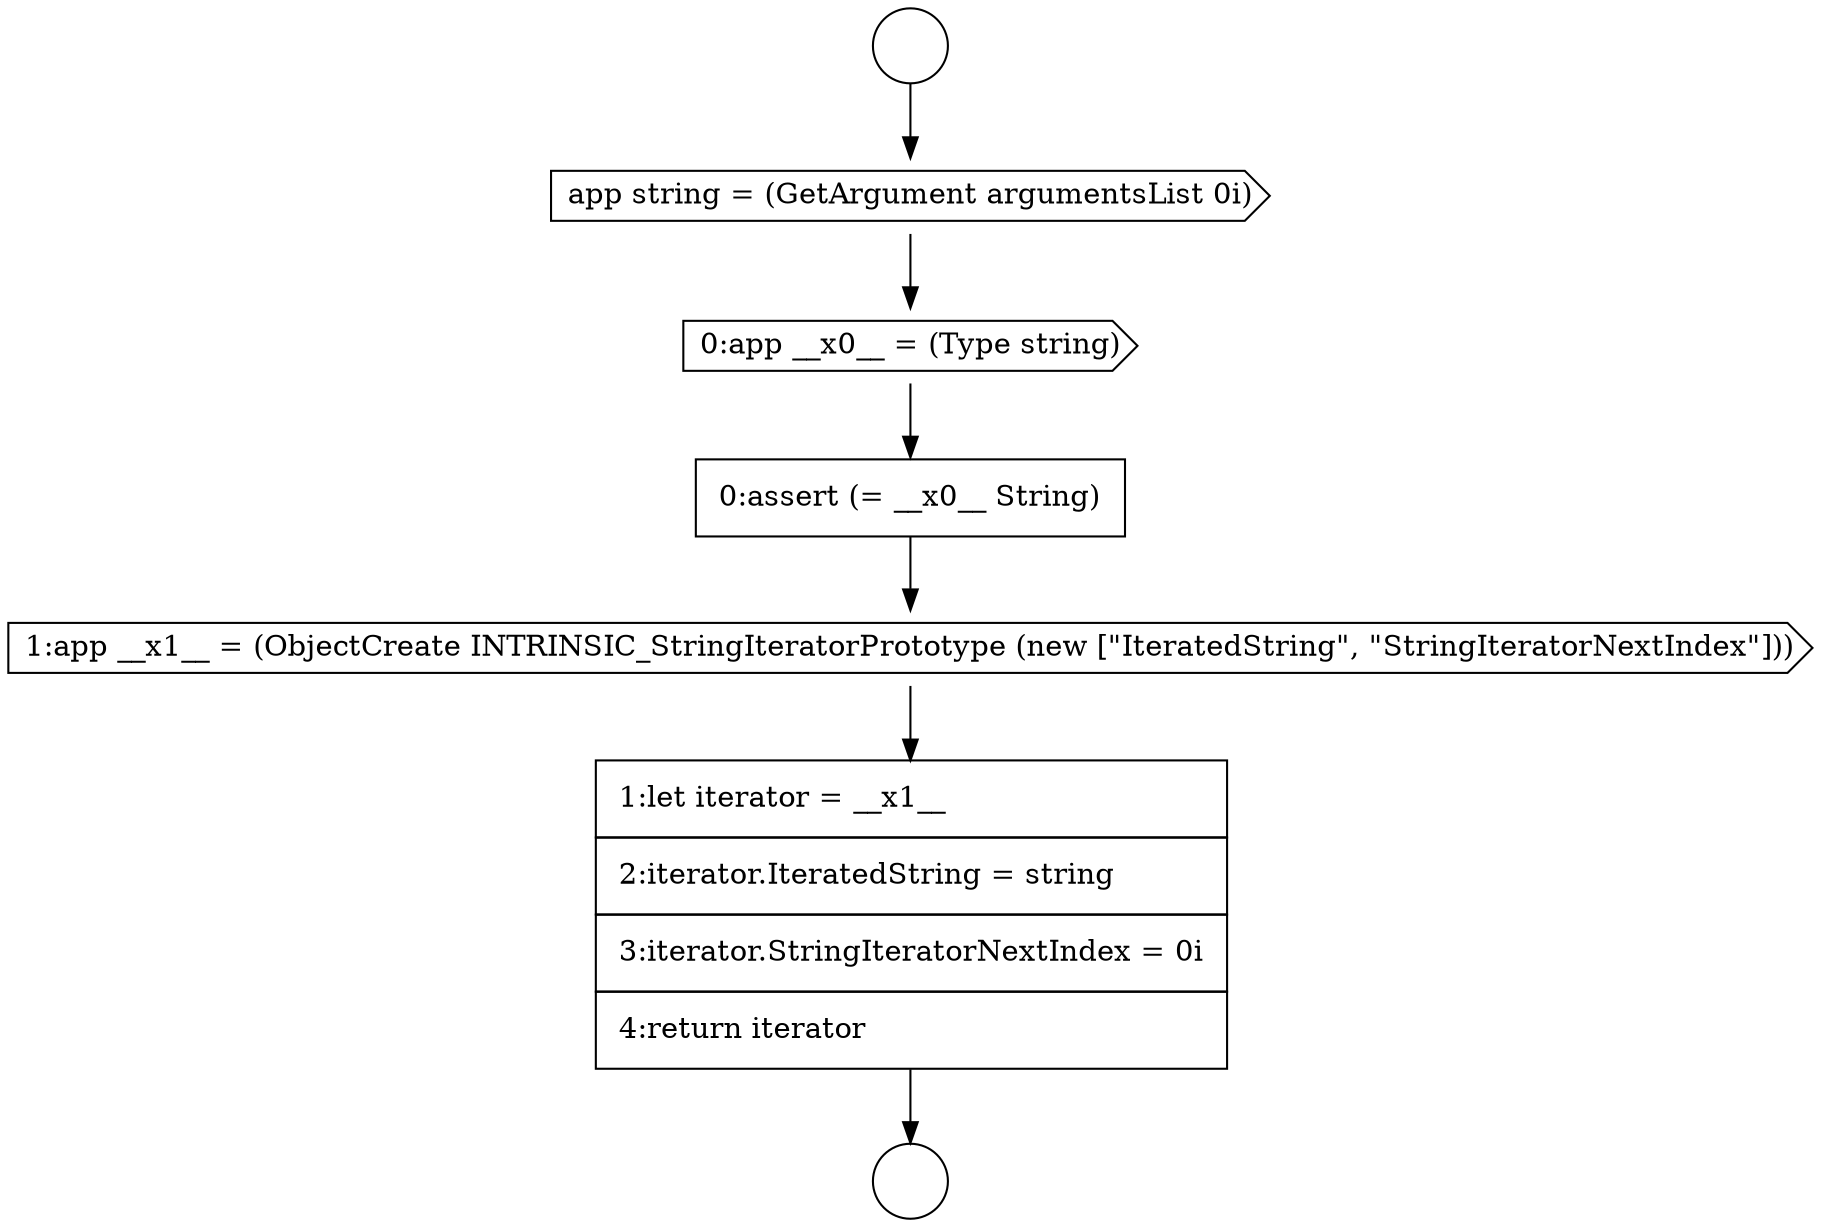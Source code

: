 digraph {
  node12646 [shape=none, margin=0, label=<<font color="black">
    <table border="0" cellborder="1" cellspacing="0" cellpadding="10">
      <tr><td align="left">1:let iterator = __x1__</td></tr>
      <tr><td align="left">2:iterator.IteratedString = string</td></tr>
      <tr><td align="left">3:iterator.StringIteratorNextIndex = 0i</td></tr>
      <tr><td align="left">4:return iterator</td></tr>
    </table>
  </font>> color="black" fillcolor="white" style=filled]
  node12642 [shape=cds, label=<<font color="black">app string = (GetArgument argumentsList 0i)</font>> color="black" fillcolor="white" style=filled]
  node12640 [shape=circle label=" " color="black" fillcolor="white" style=filled]
  node12645 [shape=cds, label=<<font color="black">1:app __x1__ = (ObjectCreate INTRINSIC_StringIteratorPrototype (new [&quot;IteratedString&quot;, &quot;StringIteratorNextIndex&quot;]))</font>> color="black" fillcolor="white" style=filled]
  node12641 [shape=circle label=" " color="black" fillcolor="white" style=filled]
  node12644 [shape=none, margin=0, label=<<font color="black">
    <table border="0" cellborder="1" cellspacing="0" cellpadding="10">
      <tr><td align="left">0:assert (= __x0__ String)</td></tr>
    </table>
  </font>> color="black" fillcolor="white" style=filled]
  node12643 [shape=cds, label=<<font color="black">0:app __x0__ = (Type string)</font>> color="black" fillcolor="white" style=filled]
  node12642 -> node12643 [ color="black"]
  node12640 -> node12642 [ color="black"]
  node12643 -> node12644 [ color="black"]
  node12644 -> node12645 [ color="black"]
  node12646 -> node12641 [ color="black"]
  node12645 -> node12646 [ color="black"]
}
